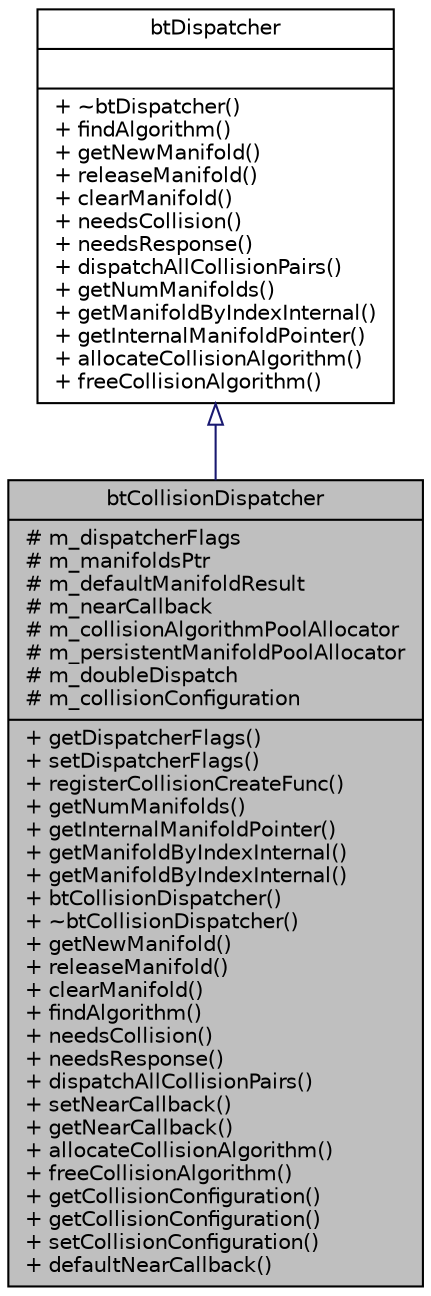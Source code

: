 digraph G
{
  edge [fontname="Helvetica",fontsize="10",labelfontname="Helvetica",labelfontsize="10"];
  node [fontname="Helvetica",fontsize="10",shape=record];
  Node1 [label="{btCollisionDispatcher\n|# m_dispatcherFlags\l# m_manifoldsPtr\l# m_defaultManifoldResult\l# m_nearCallback\l# m_collisionAlgorithmPoolAllocator\l# m_persistentManifoldPoolAllocator\l# m_doubleDispatch\l# m_collisionConfiguration\l|+ getDispatcherFlags()\l+ setDispatcherFlags()\l+ registerCollisionCreateFunc()\l+ getNumManifolds()\l+ getInternalManifoldPointer()\l+ getManifoldByIndexInternal()\l+ getManifoldByIndexInternal()\l+ btCollisionDispatcher()\l+ ~btCollisionDispatcher()\l+ getNewManifold()\l+ releaseManifold()\l+ clearManifold()\l+ findAlgorithm()\l+ needsCollision()\l+ needsResponse()\l+ dispatchAllCollisionPairs()\l+ setNearCallback()\l+ getNearCallback()\l+ allocateCollisionAlgorithm()\l+ freeCollisionAlgorithm()\l+ getCollisionConfiguration()\l+ getCollisionConfiguration()\l+ setCollisionConfiguration()\l+ defaultNearCallback()\l}",height=0.2,width=0.4,color="black", fillcolor="grey75", style="filled" fontcolor="black"];
  Node2 -> Node1 [dir=back,color="midnightblue",fontsize="10",style="solid",arrowtail="empty",fontname="Helvetica"];
  Node2 [label="{btDispatcher\n||+ ~btDispatcher()\l+ findAlgorithm()\l+ getNewManifold()\l+ releaseManifold()\l+ clearManifold()\l+ needsCollision()\l+ needsResponse()\l+ dispatchAllCollisionPairs()\l+ getNumManifolds()\l+ getManifoldByIndexInternal()\l+ getInternalManifoldPointer()\l+ allocateCollisionAlgorithm()\l+ freeCollisionAlgorithm()\l}",height=0.2,width=0.4,color="black", fillcolor="white", style="filled",URL="$de/d35/classbtDispatcher.html"];
}
